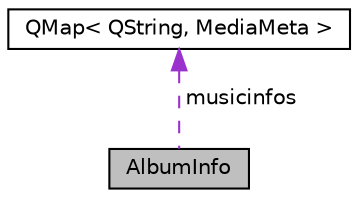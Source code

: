 digraph "AlbumInfo"
{
  edge [fontname="Helvetica",fontsize="10",labelfontname="Helvetica",labelfontsize="10"];
  node [fontname="Helvetica",fontsize="10",shape=record];
  Node1 [label="AlbumInfo",height=0.2,width=0.4,color="black", fillcolor="grey75", style="filled", fontcolor="black"];
  Node2 -> Node1 [dir="back",color="darkorchid3",fontsize="10",style="dashed",label=" musicinfos" ,fontname="Helvetica"];
  Node2 [label="QMap\< QString, MediaMeta \>",height=0.2,width=0.4,color="black", fillcolor="white", style="filled",URL="$class_q_map.html"];
}
